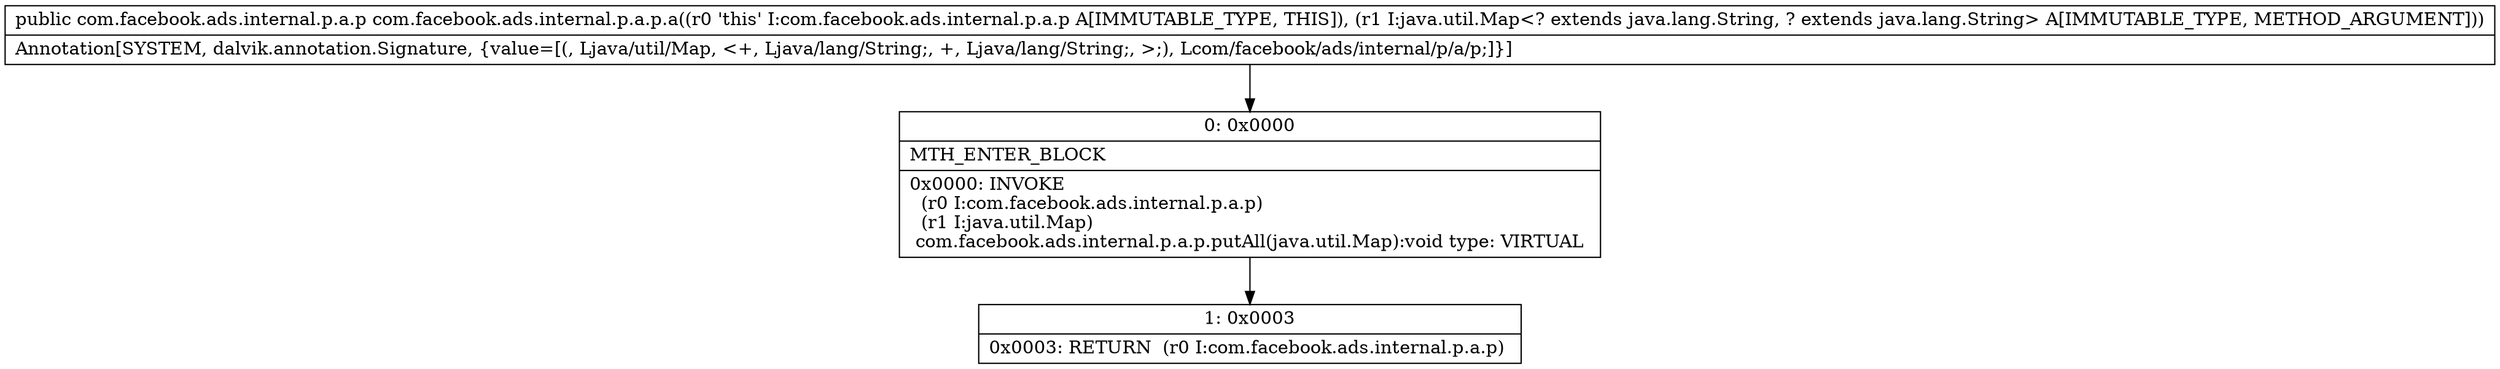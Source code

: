 digraph "CFG forcom.facebook.ads.internal.p.a.p.a(Ljava\/util\/Map;)Lcom\/facebook\/ads\/internal\/p\/a\/p;" {
Node_0 [shape=record,label="{0\:\ 0x0000|MTH_ENTER_BLOCK\l|0x0000: INVOKE  \l  (r0 I:com.facebook.ads.internal.p.a.p)\l  (r1 I:java.util.Map)\l com.facebook.ads.internal.p.a.p.putAll(java.util.Map):void type: VIRTUAL \l}"];
Node_1 [shape=record,label="{1\:\ 0x0003|0x0003: RETURN  (r0 I:com.facebook.ads.internal.p.a.p) \l}"];
MethodNode[shape=record,label="{public com.facebook.ads.internal.p.a.p com.facebook.ads.internal.p.a.p.a((r0 'this' I:com.facebook.ads.internal.p.a.p A[IMMUTABLE_TYPE, THIS]), (r1 I:java.util.Map\<? extends java.lang.String, ? extends java.lang.String\> A[IMMUTABLE_TYPE, METHOD_ARGUMENT]))  | Annotation[SYSTEM, dalvik.annotation.Signature, \{value=[(, Ljava\/util\/Map, \<+, Ljava\/lang\/String;, +, Ljava\/lang\/String;, \>;), Lcom\/facebook\/ads\/internal\/p\/a\/p;]\}]\l}"];
MethodNode -> Node_0;
Node_0 -> Node_1;
}

